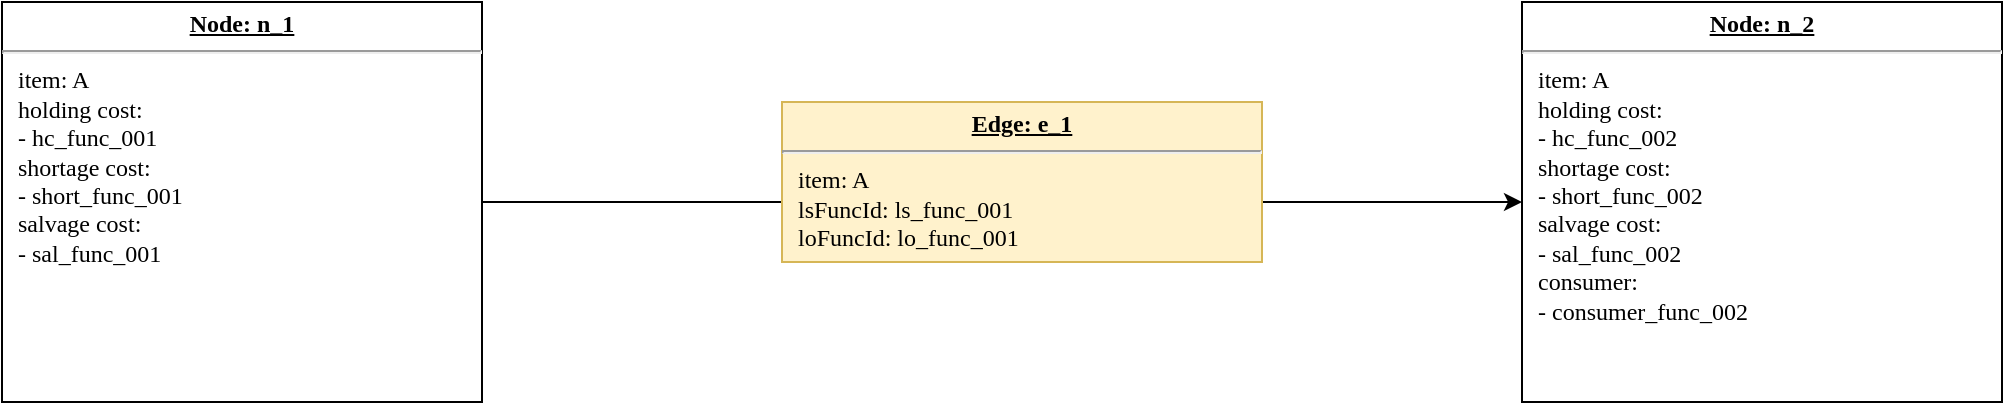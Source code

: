 <mxfile version="21.6.5" type="device" pages="2">
  <diagram name="case_001" id="a7vLg_kUJ39A6495xjC_">
    <mxGraphModel dx="1820" dy="830" grid="1" gridSize="10" guides="1" tooltips="1" connect="1" arrows="1" fold="1" page="0" pageScale="1" pageWidth="827" pageHeight="1169" math="0" shadow="0">
      <root>
        <mxCell id="0" />
        <mxCell id="1" parent="0" />
        <mxCell id="hh33NWKQrPBD1uHWVqGa-15" style="edgeStyle=orthogonalEdgeStyle;rounded=0;orthogonalLoop=1;jettySize=auto;html=1;entryX=0;entryY=0.5;entryDx=0;entryDy=0;" parent="1" source="hh33NWKQrPBD1uHWVqGa-12" target="hh33NWKQrPBD1uHWVqGa-13" edge="1">
          <mxGeometry relative="1" as="geometry" />
        </mxCell>
        <mxCell id="hh33NWKQrPBD1uHWVqGa-12" value="&lt;p style=&quot;margin:0px;margin-top:4px;text-align:center;text-decoration:underline;&quot;&gt;&lt;b&gt;Node: n_1&lt;/b&gt;&lt;/p&gt;&lt;hr&gt;&lt;p style=&quot;margin:0px;margin-left:8px;&quot;&gt;item: A&lt;/p&gt;&lt;p style=&quot;margin:0px;margin-left:8px;&quot;&gt;holding cost:&lt;/p&gt;&lt;p style=&quot;margin:0px;margin-left:8px;&quot;&gt;- hc_func_001&lt;br&gt;shortage cost:&lt;/p&gt;&lt;p style=&quot;margin:0px;margin-left:8px;&quot;&gt;- short_func_001&lt;/p&gt;&lt;p style=&quot;margin:0px;margin-left:8px;&quot;&gt;salvage cost:&lt;br&gt;&lt;/p&gt;&lt;p style=&quot;margin:0px;margin-left:8px;&quot;&gt;- sal_func_001&lt;/p&gt;" style="verticalAlign=top;align=left;overflow=fill;fontSize=12;fontFamily=monaco;html=1;whiteSpace=wrap;" parent="1" vertex="1">
          <mxGeometry x="-80" y="160" width="240" height="200" as="geometry" />
        </mxCell>
        <mxCell id="hh33NWKQrPBD1uHWVqGa-13" value="&lt;p style=&quot;margin:0px;margin-top:4px;text-align:center;text-decoration:underline;&quot;&gt;&lt;b&gt;Node: n_2&lt;/b&gt;&lt;/p&gt;&lt;hr&gt;&lt;p style=&quot;margin:0px;margin-left:8px;&quot;&gt;item: A&lt;/p&gt;&lt;p style=&quot;margin:0px;margin-left:8px;&quot;&gt;holding cost:&lt;/p&gt;&lt;p style=&quot;margin:0px;margin-left:8px;&quot;&gt;- hc_func_002&lt;br&gt;shortage cost:&lt;/p&gt;&lt;p style=&quot;margin:0px;margin-left:8px;&quot;&gt;- short_func_002&lt;/p&gt;&lt;p style=&quot;margin:0px;margin-left:8px;&quot;&gt;salvage cost:&lt;br&gt;&lt;/p&gt;&lt;p style=&quot;margin:0px;margin-left:8px;&quot;&gt;- sal_func_002&lt;/p&gt;&lt;p style=&quot;margin:0px;margin-left:8px;&quot;&gt;consumer:&lt;br&gt;&lt;/p&gt;&lt;p style=&quot;margin:0px;margin-left:8px;&quot;&gt;- consumer_func_002&lt;/p&gt;" style="verticalAlign=top;align=left;overflow=fill;fontSize=12;fontFamily=monaco;html=1;whiteSpace=wrap;" parent="1" vertex="1">
          <mxGeometry x="680" y="160" width="240" height="200" as="geometry" />
        </mxCell>
        <mxCell id="hh33NWKQrPBD1uHWVqGa-14" value="&lt;p style=&quot;margin:0px;margin-top:4px;text-align:center;text-decoration:underline;&quot;&gt;&lt;b&gt;Edge: e_1&lt;/b&gt;&lt;/p&gt;&lt;hr&gt;&lt;p style=&quot;margin:0px;margin-left:8px;&quot;&gt;item: A&lt;/p&gt;&lt;p style=&quot;margin:0px;margin-left:8px;&quot;&gt;lsFuncId: ls_func_001&lt;br&gt;&lt;/p&gt;&lt;p style=&quot;margin:0px;margin-left:8px;&quot;&gt;loFuncId: lo_func_001&lt;/p&gt;" style="verticalAlign=top;align=left;overflow=fill;fontSize=12;fontFamily=monaco;html=1;whiteSpace=wrap;fillColor=#fff2cc;strokeColor=#d6b656;" parent="1" vertex="1">
          <mxGeometry x="310" y="210" width="240" height="80" as="geometry" />
        </mxCell>
      </root>
    </mxGraphModel>
  </diagram>
  <diagram name="case_002" id="_DWfDWebdikTu8DafHmy">
    <mxGraphModel dx="1820" dy="830" grid="1" gridSize="10" guides="1" tooltips="1" connect="1" arrows="1" fold="1" page="0" pageScale="1" pageWidth="827" pageHeight="1169" math="0" shadow="0">
      <root>
        <mxCell id="qSmkFl-sS3QxVQhh5-VJ-0" />
        <mxCell id="qSmkFl-sS3QxVQhh5-VJ-1" parent="qSmkFl-sS3QxVQhh5-VJ-0" />
        <mxCell id="qSmkFl-sS3QxVQhh5-VJ-3" value="&lt;p style=&quot;margin:0px;margin-top:4px;text-align:center;text-decoration:underline;&quot;&gt;&lt;b&gt;Node: n_1&lt;/b&gt;&lt;/p&gt;&lt;hr&gt;&lt;p style=&quot;margin:0px;margin-left:8px;&quot;&gt;item: A&lt;/p&gt;&lt;p style=&quot;margin:0px;margin-left:8px;&quot;&gt;- holding cost:&lt;span style=&quot;background-color: initial;&quot;&gt;&amp;nbsp;hc_func_001&lt;/span&gt;&lt;/p&gt;&lt;p style=&quot;margin:0px;margin-left:8px;&quot;&gt;- shortage cost:&lt;span style=&quot;background-color: initial;&quot;&gt;&amp;nbsp;short_func_001&lt;/span&gt;&lt;/p&gt;&lt;p style=&quot;margin:0px;margin-left:8px;&quot;&gt;- salvage cost:&lt;span style=&quot;background-color: initial;&quot;&gt;&amp;nbsp;sal_func_001&lt;/span&gt;&lt;/p&gt;" style="verticalAlign=top;align=left;overflow=fill;fontSize=12;fontFamily=monaco;html=1;whiteSpace=wrap;" vertex="1" parent="qSmkFl-sS3QxVQhh5-VJ-1">
          <mxGeometry x="-80" y="160" width="280" height="200" as="geometry" />
        </mxCell>
        <mxCell id="h6XaJZaGXa5gDdI2SNHp-9" style="edgeStyle=orthogonalEdgeStyle;rounded=0;orthogonalLoop=1;jettySize=auto;html=1;entryX=0.5;entryY=0;entryDx=0;entryDy=0;" edge="1" parent="qSmkFl-sS3QxVQhh5-VJ-1" source="qSmkFl-sS3QxVQhh5-VJ-4" target="h6XaJZaGXa5gDdI2SNHp-7">
          <mxGeometry relative="1" as="geometry" />
        </mxCell>
        <mxCell id="qSmkFl-sS3QxVQhh5-VJ-4" value="&lt;p style=&quot;margin:0px;margin-top:4px;text-align:center;text-decoration:underline;&quot;&gt;&lt;b&gt;Node: n_3&lt;/b&gt;&lt;/p&gt;&lt;hr&gt;&lt;p style=&quot;border-color: var(--border-color); margin: 0px 0px 0px 8px;&quot;&gt;item: A&lt;/p&gt;&lt;p style=&quot;border-color: var(--border-color); margin: 0px 0px 0px 8px;&quot;&gt;- holding cost:&amp;nbsp;hc_func_101&lt;/p&gt;&lt;p style=&quot;border-color: var(--border-color); margin: 0px 0px 0px 8px;&quot;&gt;- shortage cost:&lt;span style=&quot;border-color: var(--border-color); background-color: initial;&quot;&gt;&amp;nbsp;short_func_101&lt;/span&gt;&lt;/p&gt;&lt;p style=&quot;border-color: var(--border-color); margin: 0px 0px 0px 8px;&quot;&gt;- salvage cost:&lt;span style=&quot;border-color: var(--border-color); background-color: initial;&quot;&gt;&amp;nbsp;sal_func_101&lt;/span&gt;&lt;/p&gt;&lt;p style=&quot;border-color: var(--border-color); margin: 0px 0px 0px 8px;&quot;&gt;item: B&lt;/p&gt;&lt;p style=&quot;border-color: var(--border-color); margin: 0px 0px 0px 8px;&quot;&gt;- holding cost:&amp;nbsp;hc_func_102&lt;/p&gt;&lt;p style=&quot;border-color: var(--border-color); margin: 0px 0px 0px 8px;&quot;&gt;- shortage cost:&amp;nbsp;short_func_102&lt;/p&gt;&lt;p style=&quot;border-color: var(--border-color); margin: 0px 0px 0px 8px;&quot;&gt;&lt;span style=&quot;border-color: var(--border-color); background-color: initial;&quot;&gt;&lt;/span&gt;&lt;/p&gt;&lt;p style=&quot;border-color: var(--border-color); margin: 0px 0px 0px 8px;&quot;&gt;- salvage cost:&lt;span style=&quot;border-color: var(--border-color); background-color: initial;&quot;&gt;&amp;nbsp;sal_func_102&lt;/span&gt;&lt;/p&gt;&lt;p style=&quot;margin:0px;margin-left:8px;&quot;&gt;item: C&lt;/p&gt;&lt;p style=&quot;border-color: var(--border-color); margin: 0px 0px 0px 8px;&quot;&gt;- holding cost:&amp;nbsp;hc_func_003&lt;/p&gt;&lt;p style=&quot;border-color: var(--border-color); margin: 0px 0px 0px 8px;&quot;&gt;- shortage cost:&lt;span style=&quot;border-color: var(--border-color); background-color: initial;&quot;&gt;&amp;nbsp;short_func_003&lt;/span&gt;&lt;/p&gt;&lt;p style=&quot;border-color: var(--border-color); margin: 0px 0px 0px 8px;&quot;&gt;- salvage cost:&lt;span style=&quot;border-color: var(--border-color); background-color: initial;&quot;&gt;&amp;nbsp;sal_func_003&lt;/span&gt;&lt;/p&gt;&lt;p style=&quot;margin:0px;margin-left:8px;&quot;&gt;manufacture:&lt;br&gt;&lt;/p&gt;&lt;p style=&quot;margin:0px;margin-left:8px;&quot;&gt;- C&lt;/p&gt;&lt;p style=&quot;margin:0px;margin-left:8px;&quot;&gt;&amp;nbsp; - 1*A + 2*B&lt;/p&gt;&lt;p style=&quot;margin:0px;margin-left:8px;&quot;&gt;&amp;nbsp; -&amp;nbsp;process_time: 2.1&lt;/p&gt;" style="verticalAlign=top;align=left;overflow=fill;fontSize=12;fontFamily=monaco;html=1;whiteSpace=wrap;" vertex="1" parent="qSmkFl-sS3QxVQhh5-VJ-1">
          <mxGeometry x="640" y="240" width="280" height="280" as="geometry" />
        </mxCell>
        <mxCell id="qSmkFl-sS3QxVQhh5-VJ-5" value="&lt;p style=&quot;margin:0px;margin-top:4px;text-align:center;text-decoration:underline;&quot;&gt;&lt;b&gt;Edge: e_1&lt;/b&gt;&lt;/p&gt;&lt;hr&gt;&lt;p style=&quot;margin:0px;margin-left:8px;&quot;&gt;item: A&lt;/p&gt;&lt;p style=&quot;margin:0px;margin-left:8px;&quot;&gt;lsFuncId: ls_func_001&lt;br&gt;&lt;/p&gt;&lt;p style=&quot;margin:0px;margin-left:8px;&quot;&gt;loFuncId: lo_func_001&lt;/p&gt;" style="verticalAlign=top;align=left;overflow=fill;fontSize=12;fontFamily=monaco;html=1;whiteSpace=wrap;fillColor=#fff2cc;strokeColor=#d6b656;" vertex="1" parent="qSmkFl-sS3QxVQhh5-VJ-1">
          <mxGeometry x="280" y="160" width="240" height="80" as="geometry" />
        </mxCell>
        <mxCell id="h6XaJZaGXa5gDdI2SNHp-0" value="&lt;p style=&quot;margin:0px;margin-top:4px;text-align:center;text-decoration:underline;&quot;&gt;&lt;b&gt;Node: n_2&lt;/b&gt;&lt;/p&gt;&lt;hr&gt;&lt;p style=&quot;border-color: var(--border-color); margin: 0px 0px 0px 8px;&quot;&gt;item: B&lt;/p&gt;&lt;p style=&quot;border-color: var(--border-color); margin: 0px 0px 0px 8px;&quot;&gt;- holding cost:&amp;nbsp;hc_func_002&lt;/p&gt;&lt;p style=&quot;border-color: var(--border-color); margin: 0px 0px 0px 8px;&quot;&gt;- shortage cost:&lt;span style=&quot;border-color: var(--border-color); background-color: initial;&quot;&gt;&amp;nbsp;short_func_002&lt;/span&gt;&lt;/p&gt;&lt;p style=&quot;border-color: var(--border-color); margin: 0px 0px 0px 8px;&quot;&gt;- salvage cost:&lt;span style=&quot;border-color: var(--border-color); background-color: initial;&quot;&gt;&amp;nbsp;sal_func_002&lt;/span&gt;&lt;/p&gt;" style="verticalAlign=top;align=left;overflow=fill;fontSize=12;fontFamily=monaco;html=1;whiteSpace=wrap;" vertex="1" parent="qSmkFl-sS3QxVQhh5-VJ-1">
          <mxGeometry x="-80" y="400" width="280" height="200" as="geometry" />
        </mxCell>
        <mxCell id="h6XaJZaGXa5gDdI2SNHp-1" value="&lt;p style=&quot;margin:0px;margin-top:4px;text-align:center;text-decoration:underline;&quot;&gt;&lt;b&gt;Edge: e_2&lt;/b&gt;&lt;/p&gt;&lt;hr&gt;&lt;p style=&quot;margin:0px;margin-left:8px;&quot;&gt;item: B&lt;/p&gt;&lt;p style=&quot;margin:0px;margin-left:8px;&quot;&gt;lsFuncId: ls_func_002&lt;br&gt;&lt;/p&gt;&lt;p style=&quot;margin:0px;margin-left:8px;&quot;&gt;loFuncId: lo_func_002&lt;/p&gt;" style="verticalAlign=top;align=left;overflow=fill;fontSize=12;fontFamily=monaco;html=1;whiteSpace=wrap;fillColor=#fff2cc;strokeColor=#d6b656;" vertex="1" parent="qSmkFl-sS3QxVQhh5-VJ-1">
          <mxGeometry x="280" y="520" width="240" height="80" as="geometry" />
        </mxCell>
        <mxCell id="h6XaJZaGXa5gDdI2SNHp-5" value="" style="edgeStyle=elbowEdgeStyle;elbow=horizontal;endArrow=classic;html=1;curved=0;rounded=0;endSize=8;startSize=8;exitX=1;exitY=0.5;exitDx=0;exitDy=0;entryX=0;entryY=0.25;entryDx=0;entryDy=0;" edge="1" parent="qSmkFl-sS3QxVQhh5-VJ-1" source="qSmkFl-sS3QxVQhh5-VJ-3" target="qSmkFl-sS3QxVQhh5-VJ-4">
          <mxGeometry width="50" height="50" relative="1" as="geometry">
            <mxPoint x="300" y="400" as="sourcePoint" />
            <mxPoint x="350" y="350" as="targetPoint" />
          </mxGeometry>
        </mxCell>
        <mxCell id="h6XaJZaGXa5gDdI2SNHp-6" value="" style="edgeStyle=elbowEdgeStyle;elbow=horizontal;endArrow=classic;html=1;curved=0;rounded=0;endSize=8;startSize=8;exitX=1;exitY=0.5;exitDx=0;exitDy=0;entryX=0;entryY=0.75;entryDx=0;entryDy=0;" edge="1" parent="qSmkFl-sS3QxVQhh5-VJ-1" source="h6XaJZaGXa5gDdI2SNHp-0" target="qSmkFl-sS3QxVQhh5-VJ-4">
          <mxGeometry width="50" height="50" relative="1" as="geometry">
            <mxPoint x="360" y="450" as="sourcePoint" />
            <mxPoint x="410" y="400" as="targetPoint" />
          </mxGeometry>
        </mxCell>
        <mxCell id="h6XaJZaGXa5gDdI2SNHp-7" value="&lt;p style=&quot;margin:0px;margin-top:4px;text-align:center;text-decoration:underline;&quot;&gt;&lt;b&gt;Node: n_4&lt;/b&gt;&lt;/p&gt;&lt;hr&gt;&lt;p style=&quot;border-color: var(--border-color); margin: 0px 0px 0px 8px;&quot;&gt;item: C&lt;/p&gt;&lt;p style=&quot;border-color: var(--border-color); margin: 0px 0px 0px 8px;&quot;&gt;- holding cost:&amp;nbsp;hc_func_004&lt;/p&gt;&lt;p style=&quot;border-color: var(--border-color); margin: 0px 0px 0px 8px;&quot;&gt;- shortage cost:&amp;nbsp;short_func_004&lt;/p&gt;&lt;p style=&quot;border-color: var(--border-color); margin: 0px 0px 0px 8px;&quot;&gt;- salvage cost:&lt;span style=&quot;border-color: var(--border-color); background-color: initial;&quot;&gt;&amp;nbsp;sal_func_004&lt;/span&gt;&lt;/p&gt;&lt;p style=&quot;margin:0px;margin-left:8px;&quot;&gt;- consumer:&amp;nbsp;&lt;span style=&quot;background-color: initial;&quot;&gt;consumer_func_004&lt;/span&gt;&lt;/p&gt;" style="verticalAlign=top;align=left;overflow=fill;fontSize=12;fontFamily=monaco;html=1;whiteSpace=wrap;" vertex="1" parent="qSmkFl-sS3QxVQhh5-VJ-1">
          <mxGeometry x="640" y="680" width="280" height="240" as="geometry" />
        </mxCell>
        <mxCell id="MsH4ceOe-03Ls03IIxx2-0" value="&lt;p style=&quot;margin:0px;margin-top:4px;text-align:center;text-decoration:underline;&quot;&gt;&lt;b&gt;Edge: e_3&lt;/b&gt;&lt;/p&gt;&lt;hr&gt;&lt;p style=&quot;margin:0px;margin-left:8px;&quot;&gt;item: C&lt;/p&gt;&lt;p style=&quot;margin:0px;margin-left:8px;&quot;&gt;lsFuncId: ls_func_003&lt;br&gt;&lt;/p&gt;&lt;p style=&quot;margin:0px;margin-left:8px;&quot;&gt;loFuncId: lo_func_003&lt;/p&gt;" style="verticalAlign=top;align=left;overflow=fill;fontSize=12;fontFamily=monaco;html=1;whiteSpace=wrap;fillColor=#fff2cc;strokeColor=#d6b656;" vertex="1" parent="qSmkFl-sS3QxVQhh5-VJ-1">
          <mxGeometry x="800" y="560" width="240" height="80" as="geometry" />
        </mxCell>
      </root>
    </mxGraphModel>
  </diagram>
</mxfile>
